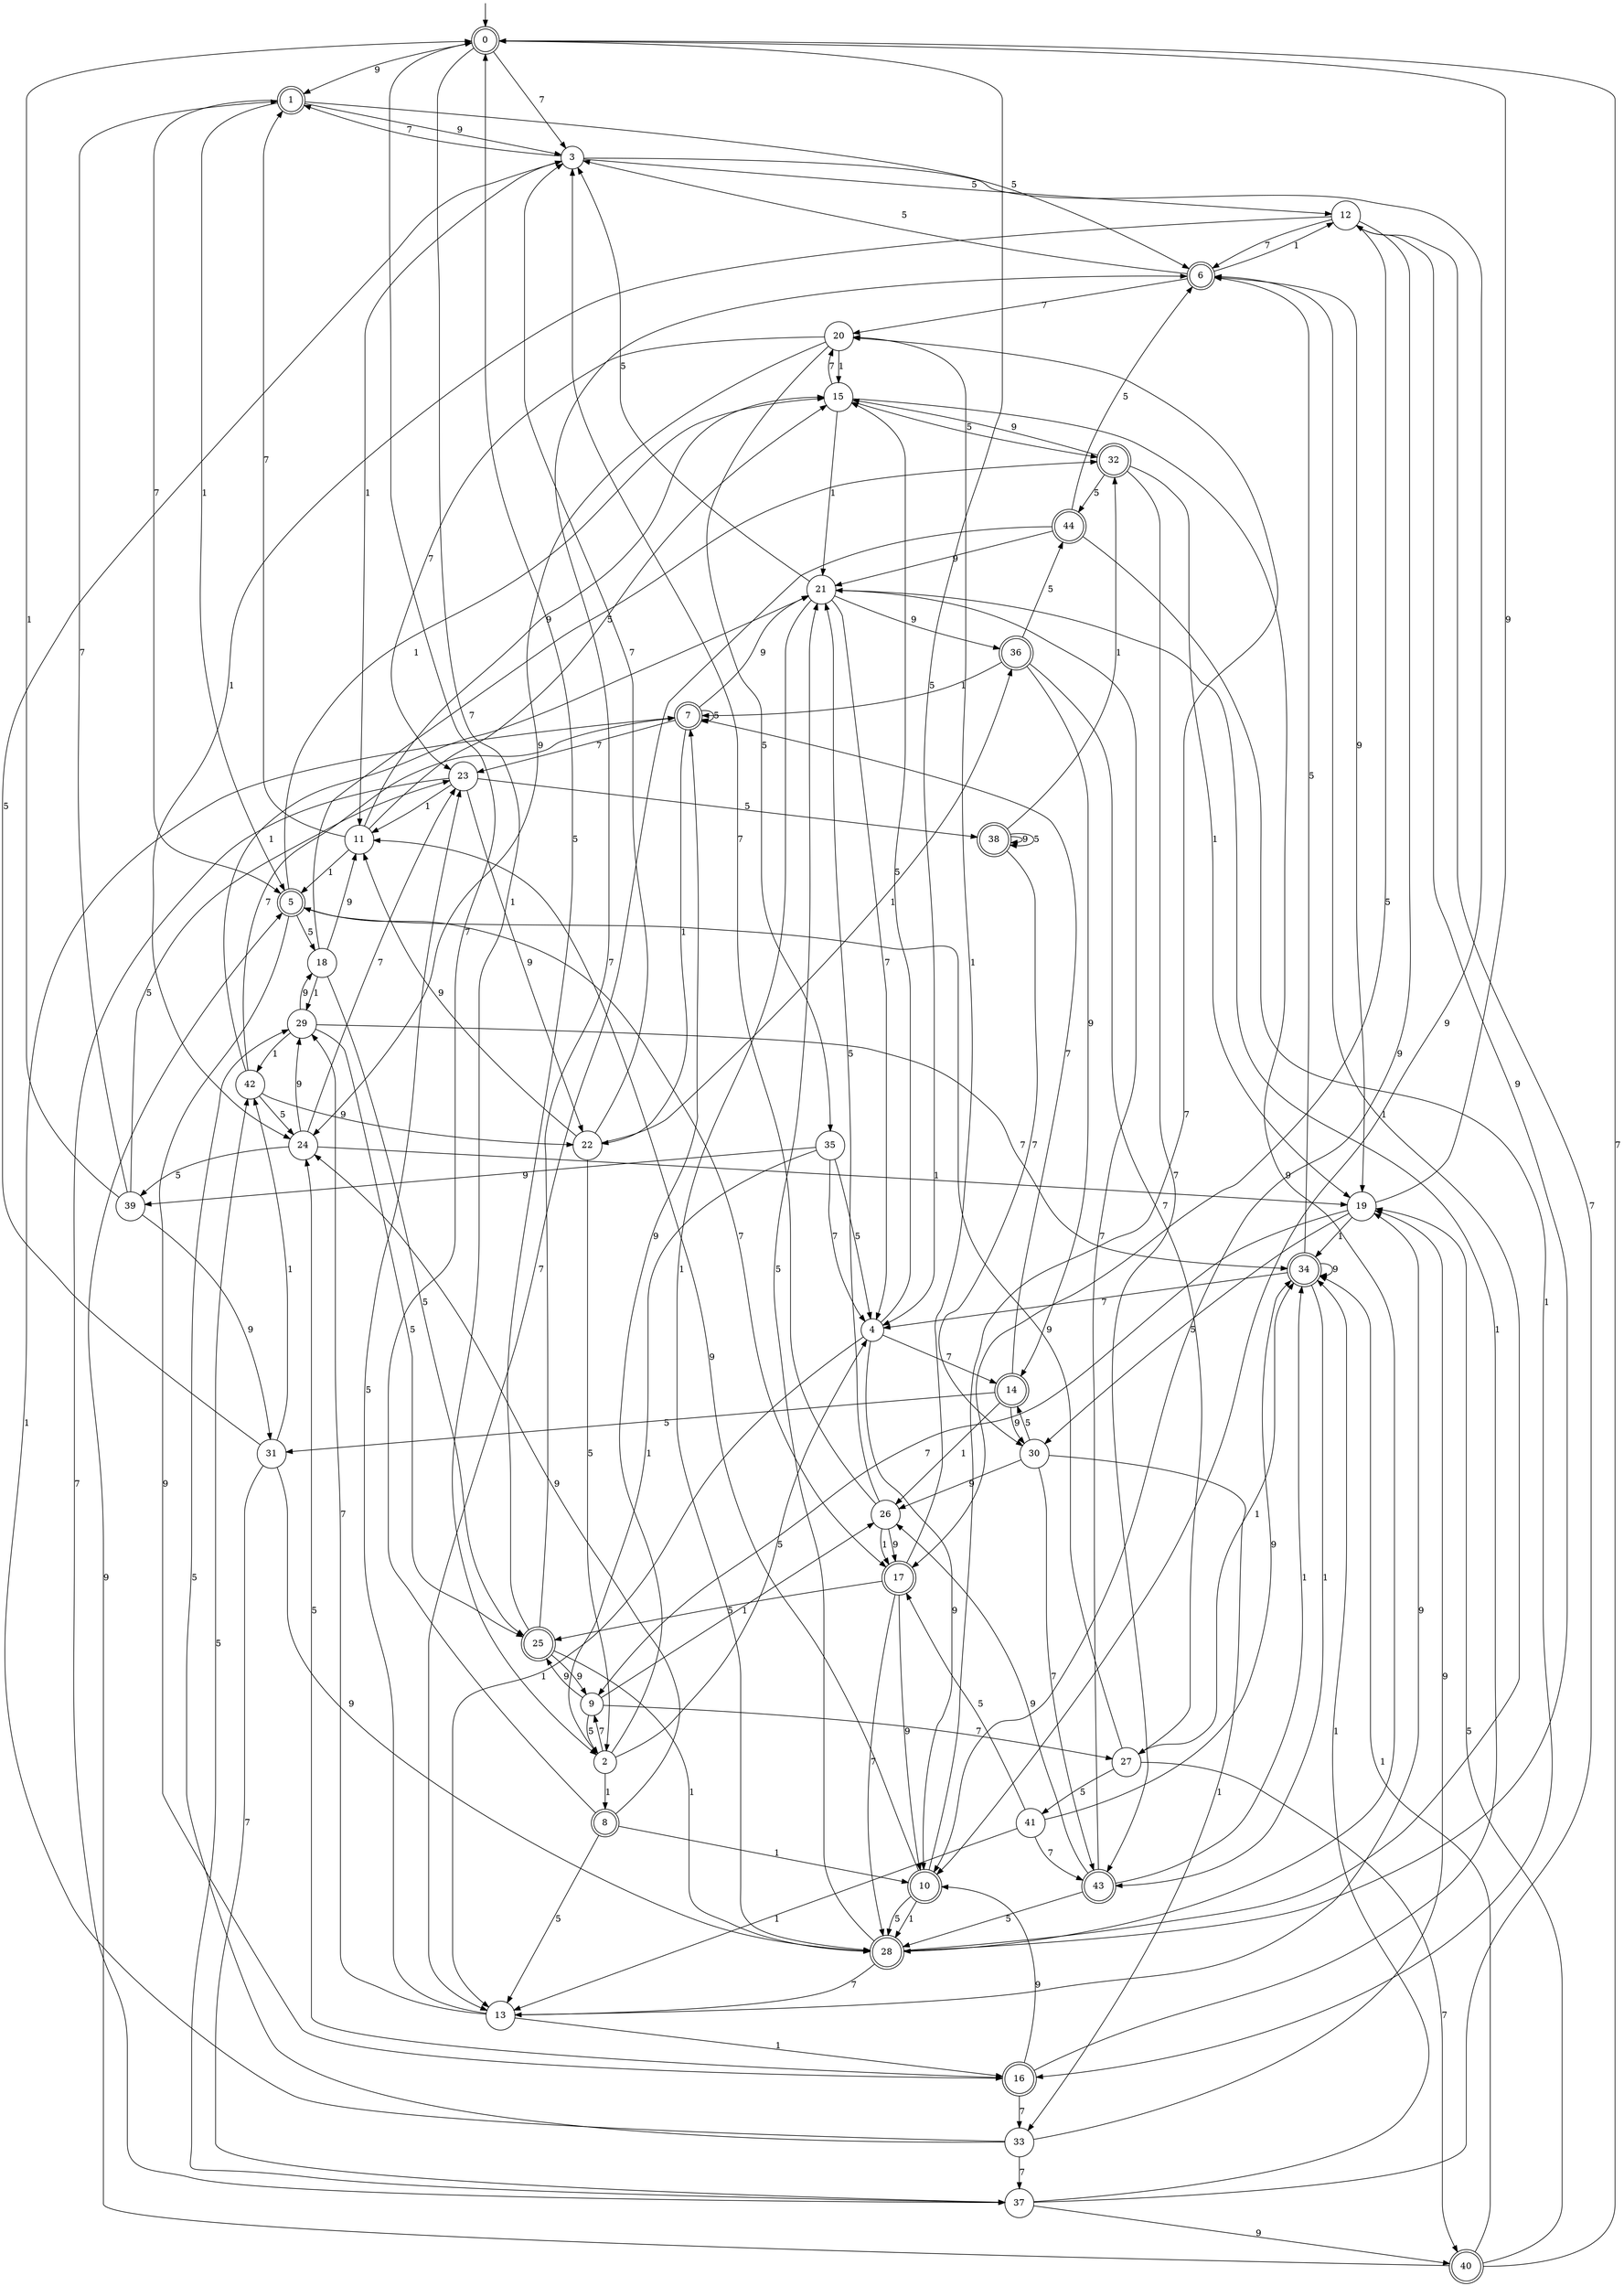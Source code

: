 digraph g {

	s0 [shape="doublecircle" label="0"];
	s1 [shape="doublecircle" label="1"];
	s2 [shape="circle" label="2"];
	s3 [shape="circle" label="3"];
	s4 [shape="circle" label="4"];
	s5 [shape="doublecircle" label="5"];
	s6 [shape="doublecircle" label="6"];
	s7 [shape="doublecircle" label="7"];
	s8 [shape="doublecircle" label="8"];
	s9 [shape="circle" label="9"];
	s10 [shape="doublecircle" label="10"];
	s11 [shape="circle" label="11"];
	s12 [shape="circle" label="12"];
	s13 [shape="circle" label="13"];
	s14 [shape="doublecircle" label="14"];
	s15 [shape="circle" label="15"];
	s16 [shape="doublecircle" label="16"];
	s17 [shape="doublecircle" label="17"];
	s18 [shape="circle" label="18"];
	s19 [shape="circle" label="19"];
	s20 [shape="circle" label="20"];
	s21 [shape="circle" label="21"];
	s22 [shape="circle" label="22"];
	s23 [shape="circle" label="23"];
	s24 [shape="circle" label="24"];
	s25 [shape="doublecircle" label="25"];
	s26 [shape="circle" label="26"];
	s27 [shape="circle" label="27"];
	s28 [shape="doublecircle" label="28"];
	s29 [shape="circle" label="29"];
	s30 [shape="circle" label="30"];
	s31 [shape="circle" label="31"];
	s32 [shape="doublecircle" label="32"];
	s33 [shape="circle" label="33"];
	s34 [shape="doublecircle" label="34"];
	s35 [shape="circle" label="35"];
	s36 [shape="doublecircle" label="36"];
	s37 [shape="circle" label="37"];
	s38 [shape="doublecircle" label="38"];
	s39 [shape="circle" label="39"];
	s40 [shape="doublecircle" label="40"];
	s41 [shape="circle" label="41"];
	s42 [shape="circle" label="42"];
	s43 [shape="doublecircle" label="43"];
	s44 [shape="doublecircle" label="44"];
	s0 -> s1 [label="9"];
	s0 -> s2 [label="1"];
	s0 -> s3 [label="7"];
	s0 -> s4 [label="5"];
	s1 -> s3 [label="9"];
	s1 -> s5 [label="1"];
	s1 -> s5 [label="7"];
	s1 -> s6 [label="5"];
	s2 -> s7 [label="9"];
	s2 -> s8 [label="1"];
	s2 -> s9 [label="7"];
	s2 -> s4 [label="5"];
	s3 -> s10 [label="9"];
	s3 -> s11 [label="1"];
	s3 -> s1 [label="7"];
	s3 -> s12 [label="5"];
	s4 -> s10 [label="9"];
	s4 -> s13 [label="1"];
	s4 -> s14 [label="7"];
	s4 -> s15 [label="5"];
	s5 -> s16 [label="9"];
	s5 -> s15 [label="1"];
	s5 -> s17 [label="7"];
	s5 -> s18 [label="5"];
	s6 -> s19 [label="9"];
	s6 -> s12 [label="1"];
	s6 -> s20 [label="7"];
	s6 -> s3 [label="5"];
	s7 -> s21 [label="9"];
	s7 -> s22 [label="1"];
	s7 -> s23 [label="7"];
	s7 -> s7 [label="5"];
	s8 -> s24 [label="9"];
	s8 -> s10 [label="1"];
	s8 -> s0 [label="7"];
	s8 -> s13 [label="5"];
	s9 -> s25 [label="9"];
	s9 -> s26 [label="1"];
	s9 -> s27 [label="7"];
	s9 -> s2 [label="5"];
	s10 -> s11 [label="9"];
	s10 -> s28 [label="1"];
	s10 -> s20 [label="7"];
	s10 -> s28 [label="5"];
	s11 -> s15 [label="9"];
	s11 -> s5 [label="1"];
	s11 -> s1 [label="7"];
	s11 -> s15 [label="5"];
	s12 -> s10 [label="9"];
	s12 -> s24 [label="1"];
	s12 -> s6 [label="7"];
	s12 -> s17 [label="5"];
	s13 -> s19 [label="9"];
	s13 -> s16 [label="1"];
	s13 -> s29 [label="7"];
	s13 -> s23 [label="5"];
	s14 -> s30 [label="9"];
	s14 -> s26 [label="1"];
	s14 -> s7 [label="7"];
	s14 -> s31 [label="5"];
	s15 -> s28 [label="9"];
	s15 -> s21 [label="1"];
	s15 -> s20 [label="7"];
	s15 -> s32 [label="5"];
	s16 -> s10 [label="9"];
	s16 -> s21 [label="1"];
	s16 -> s33 [label="7"];
	s16 -> s24 [label="5"];
	s17 -> s10 [label="9"];
	s17 -> s20 [label="1"];
	s17 -> s28 [label="7"];
	s17 -> s25 [label="5"];
	s18 -> s11 [label="9"];
	s18 -> s29 [label="1"];
	s18 -> s32 [label="7"];
	s18 -> s25 [label="5"];
	s19 -> s0 [label="9"];
	s19 -> s34 [label="1"];
	s19 -> s9 [label="7"];
	s19 -> s30 [label="5"];
	s20 -> s24 [label="9"];
	s20 -> s15 [label="1"];
	s20 -> s23 [label="7"];
	s20 -> s35 [label="5"];
	s21 -> s36 [label="9"];
	s21 -> s28 [label="1"];
	s21 -> s4 [label="7"];
	s21 -> s3 [label="5"];
	s22 -> s11 [label="9"];
	s22 -> s36 [label="1"];
	s22 -> s3 [label="7"];
	s22 -> s2 [label="5"];
	s23 -> s22 [label="9"];
	s23 -> s11 [label="1"];
	s23 -> s37 [label="7"];
	s23 -> s38 [label="5"];
	s24 -> s29 [label="9"];
	s24 -> s19 [label="1"];
	s24 -> s23 [label="7"];
	s24 -> s39 [label="5"];
	s25 -> s9 [label="9"];
	s25 -> s28 [label="1"];
	s25 -> s6 [label="7"];
	s25 -> s0 [label="5"];
	s26 -> s17 [label="9"];
	s26 -> s17 [label="1"];
	s26 -> s3 [label="7"];
	s26 -> s21 [label="5"];
	s27 -> s5 [label="9"];
	s27 -> s34 [label="1"];
	s27 -> s40 [label="7"];
	s27 -> s41 [label="5"];
	s28 -> s12 [label="9"];
	s28 -> s6 [label="1"];
	s28 -> s13 [label="7"];
	s28 -> s21 [label="5"];
	s29 -> s18 [label="9"];
	s29 -> s42 [label="1"];
	s29 -> s34 [label="7"];
	s29 -> s25 [label="5"];
	s30 -> s26 [label="9"];
	s30 -> s33 [label="1"];
	s30 -> s43 [label="7"];
	s30 -> s14 [label="5"];
	s31 -> s28 [label="9"];
	s31 -> s42 [label="1"];
	s31 -> s37 [label="7"];
	s31 -> s3 [label="5"];
	s32 -> s15 [label="9"];
	s32 -> s19 [label="1"];
	s32 -> s43 [label="7"];
	s32 -> s44 [label="5"];
	s33 -> s19 [label="9"];
	s33 -> s7 [label="1"];
	s33 -> s37 [label="7"];
	s33 -> s29 [label="5"];
	s34 -> s34 [label="9"];
	s34 -> s43 [label="1"];
	s34 -> s4 [label="7"];
	s34 -> s6 [label="5"];
	s35 -> s39 [label="9"];
	s35 -> s2 [label="1"];
	s35 -> s4 [label="7"];
	s35 -> s4 [label="5"];
	s36 -> s14 [label="9"];
	s36 -> s7 [label="1"];
	s36 -> s27 [label="7"];
	s36 -> s44 [label="5"];
	s37 -> s40 [label="9"];
	s37 -> s34 [label="1"];
	s37 -> s12 [label="7"];
	s37 -> s42 [label="5"];
	s38 -> s38 [label="9"];
	s38 -> s32 [label="1"];
	s38 -> s30 [label="7"];
	s38 -> s38 [label="5"];
	s39 -> s31 [label="9"];
	s39 -> s0 [label="1"];
	s39 -> s1 [label="7"];
	s39 -> s23 [label="5"];
	s40 -> s5 [label="9"];
	s40 -> s34 [label="1"];
	s40 -> s0 [label="7"];
	s40 -> s19 [label="5"];
	s41 -> s34 [label="9"];
	s41 -> s13 [label="1"];
	s41 -> s43 [label="7"];
	s41 -> s17 [label="5"];
	s42 -> s22 [label="9"];
	s42 -> s21 [label="1"];
	s42 -> s7 [label="7"];
	s42 -> s24 [label="5"];
	s43 -> s26 [label="9"];
	s43 -> s34 [label="1"];
	s43 -> s21 [label="7"];
	s43 -> s28 [label="5"];
	s44 -> s21 [label="9"];
	s44 -> s16 [label="1"];
	s44 -> s13 [label="7"];
	s44 -> s6 [label="5"];

__start0 [label="" shape="none" width="0" height="0"];
__start0 -> s0;

}
